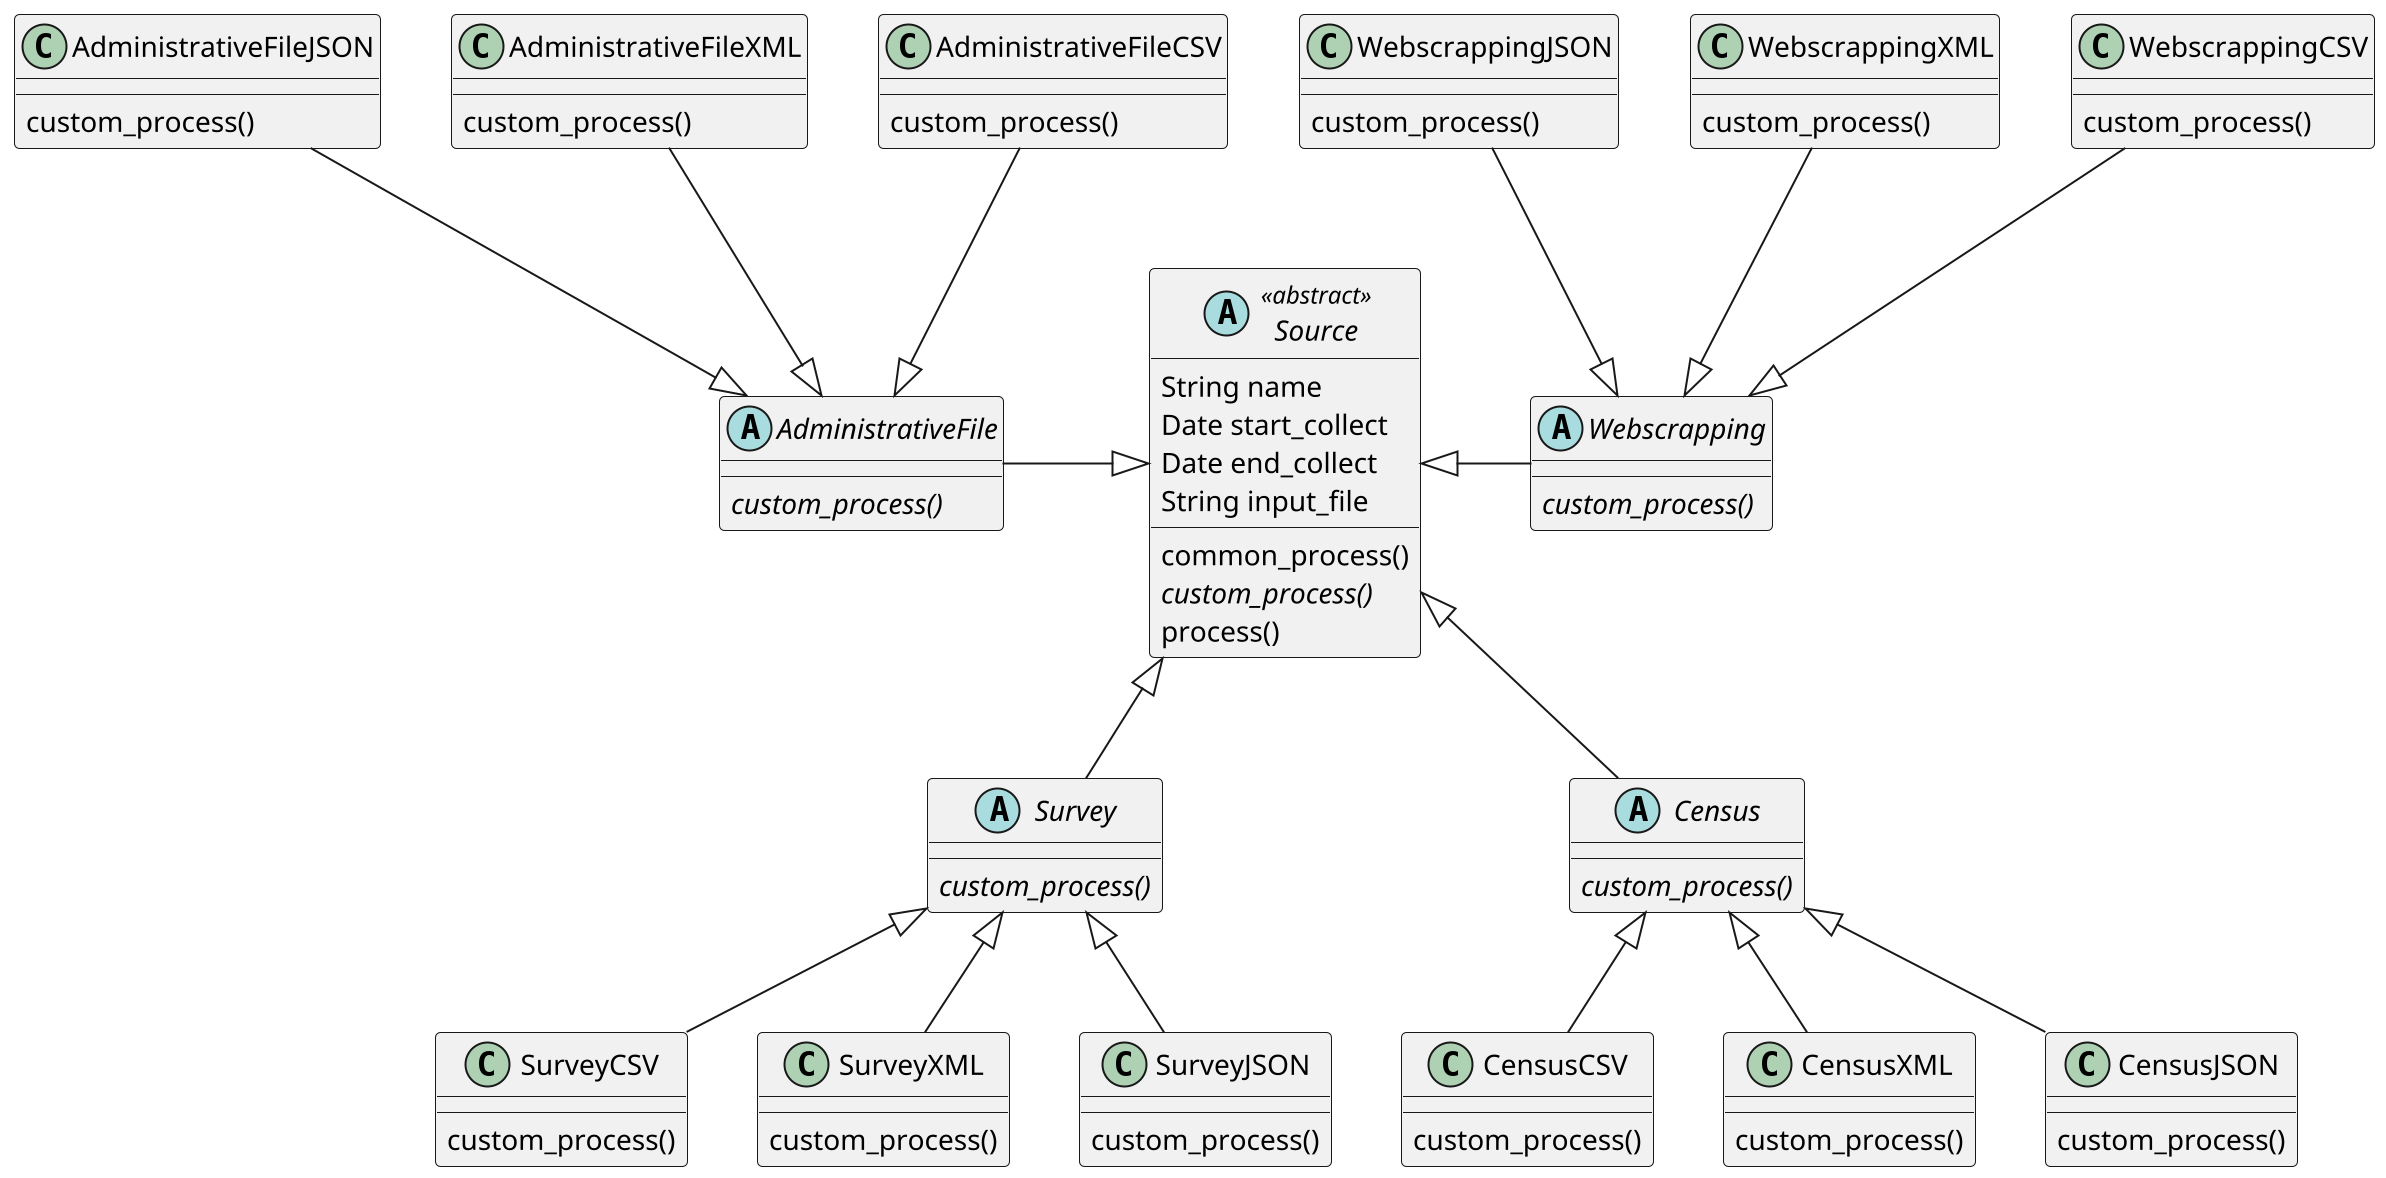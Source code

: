 @startuml
scale 2
abstract class Source << abstract >> {
    String name
    Date start_collect
    Date end_collect
    String input_file

    common_process()
    {abstract} custom_process()
    process()
}

abstract class Survey {
    {abstract} custom_process()
}

abstract class Census {
    {abstract} custom_process()
}

abstract class Webscrapping {
    {abstract} custom_process()
}

abstract class AdministrativeFile {
    {abstract} custom_process()
}

class SurveyCSV {
    custom_process()
}

class CensusCSV {
    custom_process()
}

class WebscrappingCSV {
    custom_process()
}

class AdministrativeFileCSV {
    custom_process()
}

class SurveyXML {
    custom_process()
}

class CensusXML {
    custom_process()
}

class WebscrappingXML {
    custom_process()
}

class AdministrativeFileXML {
    custom_process()
}

class SurveyJSON {
    custom_process()
}

class CensusJSON {
    custom_process()
}

class WebscrappingJSON {
    custom_process()
}

class AdministrativeFileJSON {
    custom_process()
}

Source <|-- Survey
Source <|-- Census
Source <|-right- Webscrapping
Source <|-left- AdministrativeFile

Survey <|-- SurveyCSV
Survey <|-- SurveyXML
Survey <|-- SurveyJSON

Census <|-- CensusCSV
Census <|-- CensusXML
Census <|-- CensusJSON

Webscrapping <|-up- WebscrappingCSV
Webscrapping <|-up- WebscrappingXML
Webscrapping <|-up- WebscrappingJSON

AdministrativeFile <|-up- AdministrativeFileCSV
AdministrativeFile <|-up- AdministrativeFileXML
AdministrativeFile <|-up- AdministrativeFileJSON

@enduml